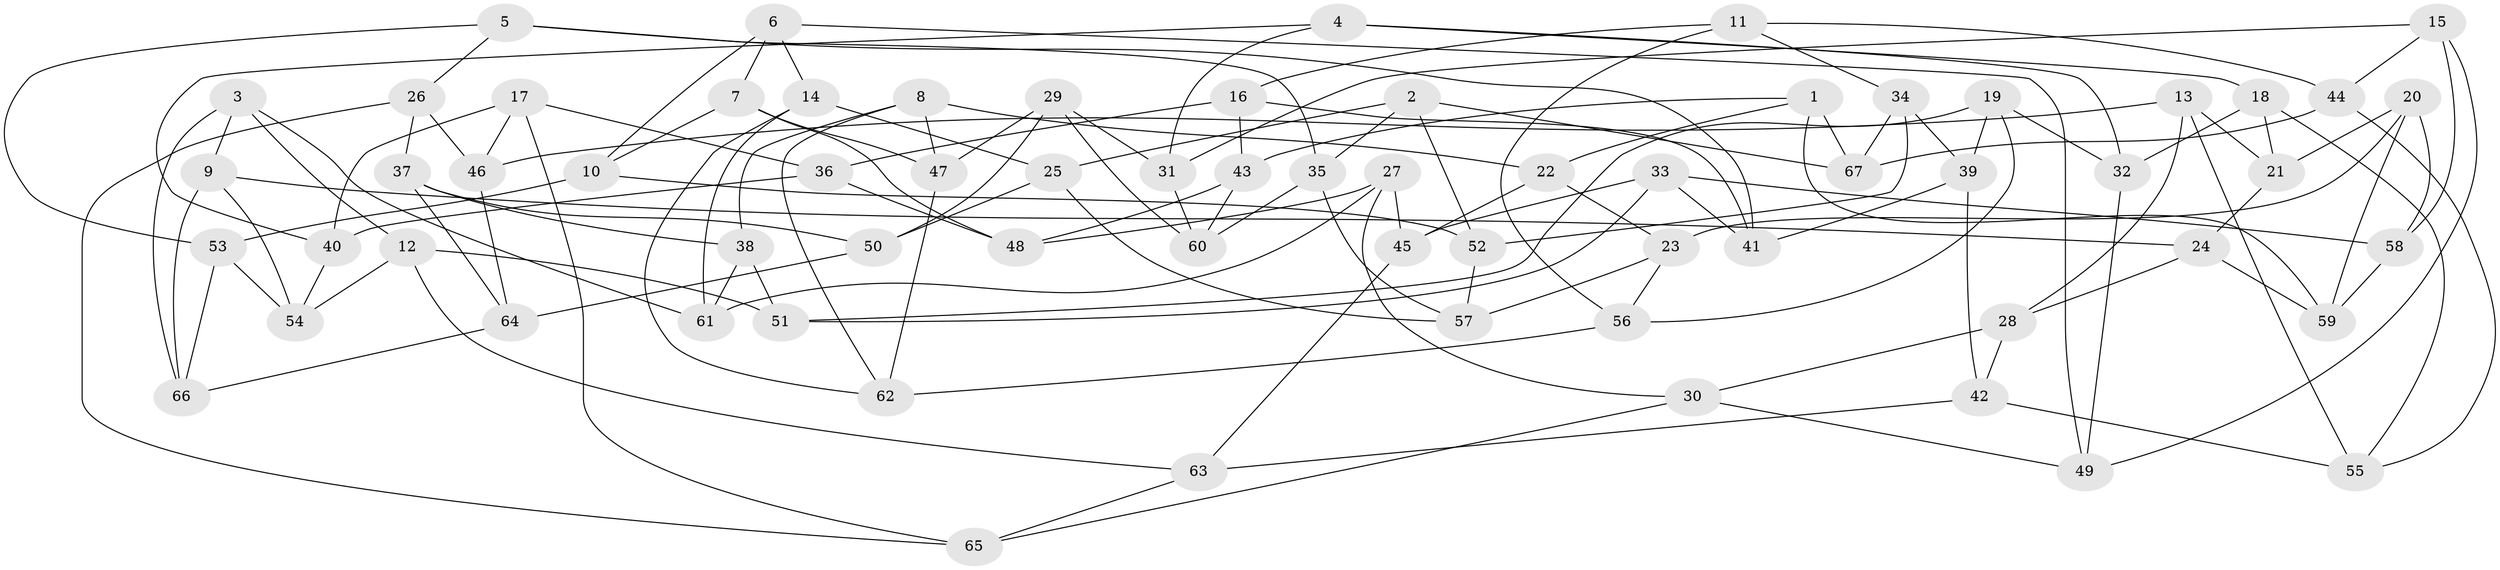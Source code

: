 // Generated by graph-tools (version 1.1) at 2025/26/03/09/25 03:26:52]
// undirected, 67 vertices, 134 edges
graph export_dot {
graph [start="1"]
  node [color=gray90,style=filled];
  1;
  2;
  3;
  4;
  5;
  6;
  7;
  8;
  9;
  10;
  11;
  12;
  13;
  14;
  15;
  16;
  17;
  18;
  19;
  20;
  21;
  22;
  23;
  24;
  25;
  26;
  27;
  28;
  29;
  30;
  31;
  32;
  33;
  34;
  35;
  36;
  37;
  38;
  39;
  40;
  41;
  42;
  43;
  44;
  45;
  46;
  47;
  48;
  49;
  50;
  51;
  52;
  53;
  54;
  55;
  56;
  57;
  58;
  59;
  60;
  61;
  62;
  63;
  64;
  65;
  66;
  67;
  1 -- 22;
  1 -- 67;
  1 -- 43;
  1 -- 59;
  2 -- 52;
  2 -- 35;
  2 -- 25;
  2 -- 67;
  3 -- 9;
  3 -- 12;
  3 -- 61;
  3 -- 66;
  4 -- 31;
  4 -- 40;
  4 -- 18;
  4 -- 32;
  5 -- 35;
  5 -- 53;
  5 -- 26;
  5 -- 41;
  6 -- 49;
  6 -- 10;
  6 -- 14;
  6 -- 7;
  7 -- 10;
  7 -- 48;
  7 -- 47;
  8 -- 62;
  8 -- 38;
  8 -- 47;
  8 -- 22;
  9 -- 54;
  9 -- 66;
  9 -- 24;
  10 -- 53;
  10 -- 52;
  11 -- 34;
  11 -- 44;
  11 -- 56;
  11 -- 16;
  12 -- 51;
  12 -- 63;
  12 -- 54;
  13 -- 46;
  13 -- 28;
  13 -- 21;
  13 -- 55;
  14 -- 62;
  14 -- 25;
  14 -- 61;
  15 -- 31;
  15 -- 49;
  15 -- 58;
  15 -- 44;
  16 -- 36;
  16 -- 41;
  16 -- 43;
  17 -- 36;
  17 -- 46;
  17 -- 65;
  17 -- 40;
  18 -- 55;
  18 -- 21;
  18 -- 32;
  19 -- 32;
  19 -- 51;
  19 -- 39;
  19 -- 56;
  20 -- 58;
  20 -- 21;
  20 -- 23;
  20 -- 59;
  21 -- 24;
  22 -- 45;
  22 -- 23;
  23 -- 57;
  23 -- 56;
  24 -- 28;
  24 -- 59;
  25 -- 57;
  25 -- 50;
  26 -- 65;
  26 -- 46;
  26 -- 37;
  27 -- 61;
  27 -- 48;
  27 -- 30;
  27 -- 45;
  28 -- 30;
  28 -- 42;
  29 -- 47;
  29 -- 60;
  29 -- 31;
  29 -- 50;
  30 -- 49;
  30 -- 65;
  31 -- 60;
  32 -- 49;
  33 -- 45;
  33 -- 51;
  33 -- 41;
  33 -- 58;
  34 -- 52;
  34 -- 67;
  34 -- 39;
  35 -- 60;
  35 -- 57;
  36 -- 40;
  36 -- 48;
  37 -- 50;
  37 -- 64;
  37 -- 38;
  38 -- 51;
  38 -- 61;
  39 -- 42;
  39 -- 41;
  40 -- 54;
  42 -- 63;
  42 -- 55;
  43 -- 48;
  43 -- 60;
  44 -- 55;
  44 -- 67;
  45 -- 63;
  46 -- 64;
  47 -- 62;
  50 -- 64;
  52 -- 57;
  53 -- 66;
  53 -- 54;
  56 -- 62;
  58 -- 59;
  63 -- 65;
  64 -- 66;
}
